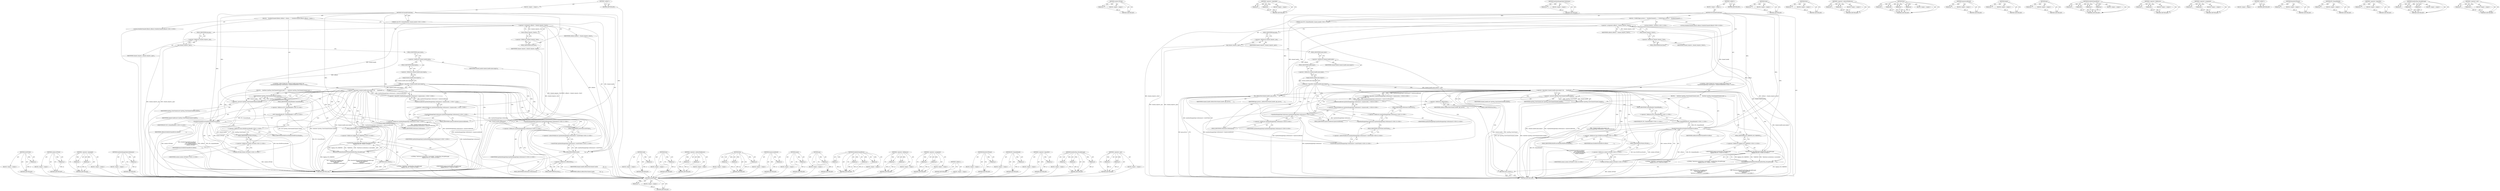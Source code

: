 digraph "&lt;operator&gt;.new" {
vulnerable_193 [label=<(METHOD,GetGPUInfo)>];
vulnerable_194 [label=<(PARAM,p1)>];
vulnerable_195 [label=<(BLOCK,&lt;empty&gt;,&lt;empty&gt;)>];
vulnerable_196 [label=<(METHOD_RETURN,ANY)>];
vulnerable_172 [label=<(METHOD,content.GPUInfo)>];
vulnerable_173 [label=<(PARAM,p1)>];
vulnerable_174 [label=<(BLOCK,&lt;empty&gt;,&lt;empty&gt;)>];
vulnerable_175 [label=<(METHOD_RETURN,ANY)>];
vulnerable_126 [label=<(METHOD,&lt;operator&gt;.logicalAnd)>];
vulnerable_127 [label=<(PARAM,p1)>];
vulnerable_128 [label=<(PARAM,p2)>];
vulnerable_129 [label=<(BLOCK,&lt;empty&gt;,&lt;empty&gt;)>];
vulnerable_130 [label=<(METHOD_RETURN,ANY)>];
vulnerable_148 [label=<(METHOD,GpuDataManagerImpl.GetInstance)>];
vulnerable_149 [label=<(PARAM,p1)>];
vulnerable_150 [label=<(BLOCK,&lt;empty&gt;,&lt;empty&gt;)>];
vulnerable_151 [label=<(METHOD_RETURN,ANY)>];
vulnerable_6 [label=<(METHOD,&lt;global&gt;)<SUB>1</SUB>>];
vulnerable_7 [label=<(BLOCK,&lt;empty&gt;,&lt;empty&gt;)<SUB>1</SUB>>];
vulnerable_8 [label=<(METHOD,OnChannelEstablished)<SUB>1</SUB>>];
vulnerable_9 [label="<(PARAM,const IPC::ChannelHandle&amp; channel_handle)<SUB>2</SUB>>"];
vulnerable_10 [label=<(BLOCK,{
  DCHECK(gpu_process_);
   EstablishChannelCa...,{
  DCHECK(gpu_process_);
   EstablishChannelCa...)<SUB>2</SUB>>];
vulnerable_11 [label="<(LOCAL,DCHECK : DCHECK)<SUB>3</SUB>>"];
vulnerable_12 [label="<(LOCAL,EstablishChannelCallback callback: EstablishChannelCallback)<SUB>4</SUB>>"];
vulnerable_13 [label=<(&lt;operator&gt;.assignment,callback = channel_requests_.front())<SUB>4</SUB>>];
vulnerable_14 [label=<(IDENTIFIER,callback,callback = channel_requests_.front())<SUB>4</SUB>>];
vulnerable_15 [label=<(front,channel_requests_.front())<SUB>4</SUB>>];
vulnerable_16 [label=<(&lt;operator&gt;.fieldAccess,channel_requests_.front)<SUB>4</SUB>>];
vulnerable_17 [label=<(IDENTIFIER,channel_requests_,channel_requests_.front())<SUB>4</SUB>>];
vulnerable_18 [label=<(FIELD_IDENTIFIER,front,front)<SUB>4</SUB>>];
vulnerable_19 [label=<(pop,channel_requests_.pop())<SUB>5</SUB>>];
vulnerable_20 [label=<(&lt;operator&gt;.fieldAccess,channel_requests_.pop)<SUB>5</SUB>>];
vulnerable_21 [label=<(IDENTIFIER,channel_requests_,channel_requests_.pop())<SUB>5</SUB>>];
vulnerable_22 [label=<(FIELD_IDENTIFIER,pop,pop)<SUB>5</SUB>>];
vulnerable_23 [label="<(CONTROL_STRUCTURE,IF,if (!channel_handle.name.empty() &amp;&amp;
      !GpuDataManagerImpl::GetInstance()-&gt;GpuAccessAllowed()))<SUB>7</SUB>>"];
vulnerable_24 [label=<(&lt;operator&gt;.logicalAnd,!channel_handle.name.empty() &amp;&amp;
      !GpuDataM...)<SUB>7</SUB>>];
vulnerable_25 [label=<(&lt;operator&gt;.logicalNot,!channel_handle.name.empty())<SUB>7</SUB>>];
vulnerable_26 [label=<(empty,channel_handle.name.empty())<SUB>7</SUB>>];
vulnerable_27 [label=<(&lt;operator&gt;.fieldAccess,channel_handle.name.empty)<SUB>7</SUB>>];
vulnerable_28 [label=<(&lt;operator&gt;.fieldAccess,channel_handle.name)<SUB>7</SUB>>];
vulnerable_29 [label=<(IDENTIFIER,channel_handle,channel_handle.name.empty())<SUB>7</SUB>>];
vulnerable_30 [label=<(FIELD_IDENTIFIER,name,name)<SUB>7</SUB>>];
vulnerable_31 [label=<(FIELD_IDENTIFIER,empty,empty)<SUB>7</SUB>>];
vulnerable_32 [label="<(&lt;operator&gt;.logicalNot,!GpuDataManagerImpl::GetInstance()-&gt;GpuAccessAl...)<SUB>8</SUB>>"];
vulnerable_33 [label="<(GpuAccessAllowed,GpuDataManagerImpl::GetInstance()-&gt;GpuAccessAll...)<SUB>8</SUB>>"];
vulnerable_34 [label="<(&lt;operator&gt;.indirectFieldAccess,GpuDataManagerImpl::GetInstance()-&gt;GpuAccessAll...)<SUB>8</SUB>>"];
vulnerable_35 [label="<(GpuDataManagerImpl.GetInstance,GpuDataManagerImpl::GetInstance())<SUB>8</SUB>>"];
vulnerable_36 [label="<(&lt;operator&gt;.fieldAccess,GpuDataManagerImpl::GetInstance)<SUB>8</SUB>>"];
vulnerable_37 [label="<(IDENTIFIER,GpuDataManagerImpl,GpuDataManagerImpl::GetInstance())<SUB>8</SUB>>"];
vulnerable_38 [label=<(FIELD_IDENTIFIER,GetInstance,GetInstance)<SUB>8</SUB>>];
vulnerable_39 [label=<(FIELD_IDENTIFIER,GpuAccessAllowed,GpuAccessAllowed)<SUB>8</SUB>>];
vulnerable_40 [label=<(BLOCK,{
    Send(new GpuMsg_CloseChannel(channel_hand...,{
    Send(new GpuMsg_CloseChannel(channel_hand...)<SUB>8</SUB>>];
vulnerable_41 [label=<(Send,Send(new GpuMsg_CloseChannel(channel_handle)))<SUB>9</SUB>>];
vulnerable_42 [label=<(&lt;operator&gt;.new,new GpuMsg_CloseChannel(channel_handle))<SUB>9</SUB>>];
vulnerable_43 [label=<(IDENTIFIER,GpuMsg_CloseChannel,new GpuMsg_CloseChannel(channel_handle))<SUB>9</SUB>>];
vulnerable_44 [label=<(IDENTIFIER,channel_handle,new GpuMsg_CloseChannel(channel_handle))<SUB>9</SUB>>];
vulnerable_45 [label=<(EstablishChannelError,EstablishChannelError(callback,
               ...)<SUB>10</SUB>>];
vulnerable_46 [label=<(IDENTIFIER,callback,EstablishChannelError(callback,
               ...)<SUB>10</SUB>>];
vulnerable_47 [label="<(IPC.ChannelHandle,IPC::ChannelHandle())<SUB>11</SUB>>"];
vulnerable_48 [label="<(&lt;operator&gt;.fieldAccess,IPC::ChannelHandle)<SUB>11</SUB>>"];
vulnerable_49 [label="<(IDENTIFIER,IPC,IPC::ChannelHandle())<SUB>11</SUB>>"];
vulnerable_50 [label=<(FIELD_IDENTIFIER,ChannelHandle,ChannelHandle)<SUB>11</SUB>>];
vulnerable_51 [label="<(&lt;operator&gt;.fieldAccess,base::kNullProcessHandle)<SUB>12</SUB>>"];
vulnerable_52 [label=<(IDENTIFIER,base,EstablishChannelError(callback,
               ...)<SUB>12</SUB>>];
vulnerable_53 [label=<(FIELD_IDENTIFIER,kNullProcessHandle,kNullProcessHandle)<SUB>12</SUB>>];
vulnerable_54 [label="<(content.GPUInfo,content::GPUInfo())<SUB>13</SUB>>"];
vulnerable_55 [label="<(&lt;operator&gt;.fieldAccess,content::GPUInfo)<SUB>13</SUB>>"];
vulnerable_56 [label="<(IDENTIFIER,content,content::GPUInfo())<SUB>13</SUB>>"];
vulnerable_57 [label=<(FIELD_IDENTIFIER,GPUInfo,GPUInfo)<SUB>13</SUB>>];
vulnerable_58 [label=<(RouteOnUIThread,RouteOnUIThread(GpuHostMsg_OnLogMessage(
      ...)<SUB>14</SUB>>];
vulnerable_59 [label="<(GpuHostMsg_OnLogMessage,GpuHostMsg_OnLogMessage(
        logging::LOG_W...)<SUB>14</SUB>>"];
vulnerable_60 [label="<(&lt;operator&gt;.fieldAccess,logging::LOG_WARNING)<SUB>15</SUB>>"];
vulnerable_61 [label="<(IDENTIFIER,logging,GpuHostMsg_OnLogMessage(
        logging::LOG_W...)<SUB>15</SUB>>"];
vulnerable_62 [label=<(FIELD_IDENTIFIER,LOG_WARNING,LOG_WARNING)<SUB>15</SUB>>];
vulnerable_63 [label="<(LITERAL,&quot;WARNING&quot;,GpuHostMsg_OnLogMessage(
        logging::LOG_W...)<SUB>16</SUB>>"];
vulnerable_64 [label="<(LITERAL,&quot;Hardware acceleration is unavailable.&quot;,GpuHostMsg_OnLogMessage(
        logging::LOG_W...)<SUB>17</SUB>>"];
vulnerable_65 [label=<(RETURN,return;,return;)<SUB>18</SUB>>];
vulnerable_66 [label=<(Run,callback.Run(channel_handle, gpu_process_,
    ...)<SUB>21</SUB>>];
vulnerable_67 [label=<(&lt;operator&gt;.fieldAccess,callback.Run)<SUB>21</SUB>>];
vulnerable_68 [label=<(IDENTIFIER,callback,callback.Run(channel_handle, gpu_process_,
    ...)<SUB>21</SUB>>];
vulnerable_69 [label=<(FIELD_IDENTIFIER,Run,Run)<SUB>21</SUB>>];
vulnerable_70 [label=<(IDENTIFIER,channel_handle,callback.Run(channel_handle, gpu_process_,
    ...)<SUB>21</SUB>>];
vulnerable_71 [label=<(IDENTIFIER,gpu_process_,callback.Run(channel_handle, gpu_process_,
    ...)<SUB>21</SUB>>];
vulnerable_72 [label="<(GetGPUInfo,GpuDataManagerImpl::GetInstance()-&gt;GetGPUInfo())<SUB>22</SUB>>"];
vulnerable_73 [label="<(&lt;operator&gt;.indirectFieldAccess,GpuDataManagerImpl::GetInstance()-&gt;GetGPUInfo)<SUB>22</SUB>>"];
vulnerable_74 [label="<(GpuDataManagerImpl.GetInstance,GpuDataManagerImpl::GetInstance())<SUB>22</SUB>>"];
vulnerable_75 [label="<(&lt;operator&gt;.fieldAccess,GpuDataManagerImpl::GetInstance)<SUB>22</SUB>>"];
vulnerable_76 [label="<(IDENTIFIER,GpuDataManagerImpl,GpuDataManagerImpl::GetInstance())<SUB>22</SUB>>"];
vulnerable_77 [label=<(FIELD_IDENTIFIER,GetInstance,GetInstance)<SUB>22</SUB>>];
vulnerable_78 [label=<(FIELD_IDENTIFIER,GetGPUInfo,GetGPUInfo)<SUB>22</SUB>>];
vulnerable_79 [label=<(METHOD_RETURN,void)<SUB>1</SUB>>];
vulnerable_81 [label=<(METHOD_RETURN,ANY)<SUB>1</SUB>>];
vulnerable_152 [label=<(METHOD,Send)>];
vulnerable_153 [label=<(PARAM,p1)>];
vulnerable_154 [label=<(BLOCK,&lt;empty&gt;,&lt;empty&gt;)>];
vulnerable_155 [label=<(METHOD_RETURN,ANY)>];
vulnerable_113 [label=<(METHOD,front)>];
vulnerable_114 [label=<(PARAM,p1)>];
vulnerable_115 [label=<(BLOCK,&lt;empty&gt;,&lt;empty&gt;)>];
vulnerable_116 [label=<(METHOD_RETURN,ANY)>];
vulnerable_143 [label=<(METHOD,&lt;operator&gt;.indirectFieldAccess)>];
vulnerable_144 [label=<(PARAM,p1)>];
vulnerable_145 [label=<(PARAM,p2)>];
vulnerable_146 [label=<(BLOCK,&lt;empty&gt;,&lt;empty&gt;)>];
vulnerable_147 [label=<(METHOD_RETURN,ANY)>];
vulnerable_186 [label=<(METHOD,Run)>];
vulnerable_187 [label=<(PARAM,p1)>];
vulnerable_188 [label=<(PARAM,p2)>];
vulnerable_189 [label=<(PARAM,p3)>];
vulnerable_190 [label=<(PARAM,p4)>];
vulnerable_191 [label=<(BLOCK,&lt;empty&gt;,&lt;empty&gt;)>];
vulnerable_192 [label=<(METHOD_RETURN,ANY)>];
vulnerable_139 [label=<(METHOD,GpuAccessAllowed)>];
vulnerable_140 [label=<(PARAM,p1)>];
vulnerable_141 [label=<(BLOCK,&lt;empty&gt;,&lt;empty&gt;)>];
vulnerable_142 [label=<(METHOD_RETURN,ANY)>];
vulnerable_135 [label=<(METHOD,empty)>];
vulnerable_136 [label=<(PARAM,p1)>];
vulnerable_137 [label=<(BLOCK,&lt;empty&gt;,&lt;empty&gt;)>];
vulnerable_138 [label=<(METHOD_RETURN,ANY)>];
vulnerable_122 [label=<(METHOD,pop)>];
vulnerable_123 [label=<(PARAM,p1)>];
vulnerable_124 [label=<(BLOCK,&lt;empty&gt;,&lt;empty&gt;)>];
vulnerable_125 [label=<(METHOD_RETURN,ANY)>];
vulnerable_161 [label=<(METHOD,EstablishChannelError)>];
vulnerable_162 [label=<(PARAM,p1)>];
vulnerable_163 [label=<(PARAM,p2)>];
vulnerable_164 [label=<(PARAM,p3)>];
vulnerable_165 [label=<(PARAM,p4)>];
vulnerable_166 [label=<(BLOCK,&lt;empty&gt;,&lt;empty&gt;)>];
vulnerable_167 [label=<(METHOD_RETURN,ANY)>];
vulnerable_117 [label=<(METHOD,&lt;operator&gt;.fieldAccess)>];
vulnerable_118 [label=<(PARAM,p1)>];
vulnerable_119 [label=<(PARAM,p2)>];
vulnerable_120 [label=<(BLOCK,&lt;empty&gt;,&lt;empty&gt;)>];
vulnerable_121 [label=<(METHOD_RETURN,ANY)>];
vulnerable_108 [label=<(METHOD,&lt;operator&gt;.assignment)>];
vulnerable_109 [label=<(PARAM,p1)>];
vulnerable_110 [label=<(PARAM,p2)>];
vulnerable_111 [label=<(BLOCK,&lt;empty&gt;,&lt;empty&gt;)>];
vulnerable_112 [label=<(METHOD_RETURN,ANY)>];
vulnerable_102 [label=<(METHOD,&lt;global&gt;)<SUB>1</SUB>>];
vulnerable_103 [label=<(BLOCK,&lt;empty&gt;,&lt;empty&gt;)>];
vulnerable_104 [label=<(METHOD_RETURN,ANY)>];
vulnerable_176 [label=<(METHOD,RouteOnUIThread)>];
vulnerable_177 [label=<(PARAM,p1)>];
vulnerable_178 [label=<(BLOCK,&lt;empty&gt;,&lt;empty&gt;)>];
vulnerable_179 [label=<(METHOD_RETURN,ANY)>];
vulnerable_168 [label=<(METHOD,IPC.ChannelHandle)>];
vulnerable_169 [label=<(PARAM,p1)>];
vulnerable_170 [label=<(BLOCK,&lt;empty&gt;,&lt;empty&gt;)>];
vulnerable_171 [label=<(METHOD_RETURN,ANY)>];
vulnerable_131 [label=<(METHOD,&lt;operator&gt;.logicalNot)>];
vulnerable_132 [label=<(PARAM,p1)>];
vulnerable_133 [label=<(BLOCK,&lt;empty&gt;,&lt;empty&gt;)>];
vulnerable_134 [label=<(METHOD_RETURN,ANY)>];
vulnerable_180 [label=<(METHOD,GpuHostMsg_OnLogMessage)>];
vulnerable_181 [label=<(PARAM,p1)>];
vulnerable_182 [label=<(PARAM,p2)>];
vulnerable_183 [label=<(PARAM,p3)>];
vulnerable_184 [label=<(BLOCK,&lt;empty&gt;,&lt;empty&gt;)>];
vulnerable_185 [label=<(METHOD_RETURN,ANY)>];
vulnerable_156 [label=<(METHOD,&lt;operator&gt;.new)>];
vulnerable_157 [label=<(PARAM,p1)>];
vulnerable_158 [label=<(PARAM,p2)>];
vulnerable_159 [label=<(BLOCK,&lt;empty&gt;,&lt;empty&gt;)>];
vulnerable_160 [label=<(METHOD_RETURN,ANY)>];
fixed_188 [label=<(METHOD,GetGPUInfo)>];
fixed_189 [label=<(PARAM,p1)>];
fixed_190 [label=<(BLOCK,&lt;empty&gt;,&lt;empty&gt;)>];
fixed_191 [label=<(METHOD_RETURN,ANY)>];
fixed_168 [label=<(METHOD,content.GPUInfo)>];
fixed_169 [label=<(PARAM,p1)>];
fixed_170 [label=<(BLOCK,&lt;empty&gt;,&lt;empty&gt;)>];
fixed_171 [label=<(METHOD_RETURN,ANY)>];
fixed_122 [label=<(METHOD,&lt;operator&gt;.logicalAnd)>];
fixed_123 [label=<(PARAM,p1)>];
fixed_124 [label=<(PARAM,p2)>];
fixed_125 [label=<(BLOCK,&lt;empty&gt;,&lt;empty&gt;)>];
fixed_126 [label=<(METHOD_RETURN,ANY)>];
fixed_144 [label=<(METHOD,GpuDataManagerImpl.GetInstance)>];
fixed_145 [label=<(PARAM,p1)>];
fixed_146 [label=<(BLOCK,&lt;empty&gt;,&lt;empty&gt;)>];
fixed_147 [label=<(METHOD_RETURN,ANY)>];
fixed_6 [label=<(METHOD,&lt;global&gt;)<SUB>1</SUB>>];
fixed_7 [label=<(BLOCK,&lt;empty&gt;,&lt;empty&gt;)<SUB>1</SUB>>];
fixed_8 [label=<(METHOD,OnChannelEstablished)<SUB>1</SUB>>];
fixed_9 [label="<(PARAM,const IPC::ChannelHandle&amp; channel_handle)<SUB>2</SUB>>"];
fixed_10 [label=<(BLOCK,{
   EstablishChannelCallback callback = channe...,{
   EstablishChannelCallback callback = channe...)<SUB>2</SUB>>];
fixed_11 [label="<(LOCAL,EstablishChannelCallback callback: EstablishChannelCallback)<SUB>3</SUB>>"];
fixed_12 [label=<(&lt;operator&gt;.assignment,callback = channel_requests_.front())<SUB>3</SUB>>];
fixed_13 [label=<(IDENTIFIER,callback,callback = channel_requests_.front())<SUB>3</SUB>>];
fixed_14 [label=<(front,channel_requests_.front())<SUB>3</SUB>>];
fixed_15 [label=<(&lt;operator&gt;.fieldAccess,channel_requests_.front)<SUB>3</SUB>>];
fixed_16 [label=<(IDENTIFIER,channel_requests_,channel_requests_.front())<SUB>3</SUB>>];
fixed_17 [label=<(FIELD_IDENTIFIER,front,front)<SUB>3</SUB>>];
fixed_18 [label=<(pop,channel_requests_.pop())<SUB>4</SUB>>];
fixed_19 [label=<(&lt;operator&gt;.fieldAccess,channel_requests_.pop)<SUB>4</SUB>>];
fixed_20 [label=<(IDENTIFIER,channel_requests_,channel_requests_.pop())<SUB>4</SUB>>];
fixed_21 [label=<(FIELD_IDENTIFIER,pop,pop)<SUB>4</SUB>>];
fixed_22 [label="<(CONTROL_STRUCTURE,IF,if (!channel_handle.name.empty() &amp;&amp;
      !GpuDataManagerImpl::GetInstance()-&gt;GpuAccessAllowed()))<SUB>6</SUB>>"];
fixed_23 [label=<(&lt;operator&gt;.logicalAnd,!channel_handle.name.empty() &amp;&amp;
      !GpuDataM...)<SUB>6</SUB>>];
fixed_24 [label=<(&lt;operator&gt;.logicalNot,!channel_handle.name.empty())<SUB>6</SUB>>];
fixed_25 [label=<(empty,channel_handle.name.empty())<SUB>6</SUB>>];
fixed_26 [label=<(&lt;operator&gt;.fieldAccess,channel_handle.name.empty)<SUB>6</SUB>>];
fixed_27 [label=<(&lt;operator&gt;.fieldAccess,channel_handle.name)<SUB>6</SUB>>];
fixed_28 [label=<(IDENTIFIER,channel_handle,channel_handle.name.empty())<SUB>6</SUB>>];
fixed_29 [label=<(FIELD_IDENTIFIER,name,name)<SUB>6</SUB>>];
fixed_30 [label=<(FIELD_IDENTIFIER,empty,empty)<SUB>6</SUB>>];
fixed_31 [label="<(&lt;operator&gt;.logicalNot,!GpuDataManagerImpl::GetInstance()-&gt;GpuAccessAl...)<SUB>7</SUB>>"];
fixed_32 [label="<(GpuAccessAllowed,GpuDataManagerImpl::GetInstance()-&gt;GpuAccessAll...)<SUB>7</SUB>>"];
fixed_33 [label="<(&lt;operator&gt;.indirectFieldAccess,GpuDataManagerImpl::GetInstance()-&gt;GpuAccessAll...)<SUB>7</SUB>>"];
fixed_34 [label="<(GpuDataManagerImpl.GetInstance,GpuDataManagerImpl::GetInstance())<SUB>7</SUB>>"];
fixed_35 [label="<(&lt;operator&gt;.fieldAccess,GpuDataManagerImpl::GetInstance)<SUB>7</SUB>>"];
fixed_36 [label="<(IDENTIFIER,GpuDataManagerImpl,GpuDataManagerImpl::GetInstance())<SUB>7</SUB>>"];
fixed_37 [label=<(FIELD_IDENTIFIER,GetInstance,GetInstance)<SUB>7</SUB>>];
fixed_38 [label=<(FIELD_IDENTIFIER,GpuAccessAllowed,GpuAccessAllowed)<SUB>7</SUB>>];
fixed_39 [label=<(BLOCK,{
    Send(new GpuMsg_CloseChannel(channel_hand...,{
    Send(new GpuMsg_CloseChannel(channel_hand...)<SUB>7</SUB>>];
fixed_40 [label=<(Send,Send(new GpuMsg_CloseChannel(channel_handle)))<SUB>8</SUB>>];
fixed_41 [label=<(&lt;operator&gt;.new,new GpuMsg_CloseChannel(channel_handle))<SUB>8</SUB>>];
fixed_42 [label=<(IDENTIFIER,GpuMsg_CloseChannel,new GpuMsg_CloseChannel(channel_handle))<SUB>8</SUB>>];
fixed_43 [label=<(IDENTIFIER,channel_handle,new GpuMsg_CloseChannel(channel_handle))<SUB>8</SUB>>];
fixed_44 [label=<(EstablishChannelError,EstablishChannelError(callback,
               ...)<SUB>9</SUB>>];
fixed_45 [label=<(IDENTIFIER,callback,EstablishChannelError(callback,
               ...)<SUB>9</SUB>>];
fixed_46 [label="<(IPC.ChannelHandle,IPC::ChannelHandle())<SUB>10</SUB>>"];
fixed_47 [label="<(&lt;operator&gt;.fieldAccess,IPC::ChannelHandle)<SUB>10</SUB>>"];
fixed_48 [label="<(IDENTIFIER,IPC,IPC::ChannelHandle())<SUB>10</SUB>>"];
fixed_49 [label=<(FIELD_IDENTIFIER,ChannelHandle,ChannelHandle)<SUB>10</SUB>>];
fixed_50 [label="<(&lt;operator&gt;.fieldAccess,base::kNullProcessHandle)<SUB>11</SUB>>"];
fixed_51 [label=<(IDENTIFIER,base,EstablishChannelError(callback,
               ...)<SUB>11</SUB>>];
fixed_52 [label=<(FIELD_IDENTIFIER,kNullProcessHandle,kNullProcessHandle)<SUB>11</SUB>>];
fixed_53 [label="<(content.GPUInfo,content::GPUInfo())<SUB>12</SUB>>"];
fixed_54 [label="<(&lt;operator&gt;.fieldAccess,content::GPUInfo)<SUB>12</SUB>>"];
fixed_55 [label="<(IDENTIFIER,content,content::GPUInfo())<SUB>12</SUB>>"];
fixed_56 [label=<(FIELD_IDENTIFIER,GPUInfo,GPUInfo)<SUB>12</SUB>>];
fixed_57 [label=<(RouteOnUIThread,RouteOnUIThread(GpuHostMsg_OnLogMessage(
      ...)<SUB>13</SUB>>];
fixed_58 [label="<(GpuHostMsg_OnLogMessage,GpuHostMsg_OnLogMessage(
        logging::LOG_W...)<SUB>13</SUB>>"];
fixed_59 [label="<(&lt;operator&gt;.fieldAccess,logging::LOG_WARNING)<SUB>14</SUB>>"];
fixed_60 [label="<(IDENTIFIER,logging,GpuHostMsg_OnLogMessage(
        logging::LOG_W...)<SUB>14</SUB>>"];
fixed_61 [label=<(FIELD_IDENTIFIER,LOG_WARNING,LOG_WARNING)<SUB>14</SUB>>];
fixed_62 [label="<(LITERAL,&quot;WARNING&quot;,GpuHostMsg_OnLogMessage(
        logging::LOG_W...)<SUB>15</SUB>>"];
fixed_63 [label="<(LITERAL,&quot;Hardware acceleration is unavailable.&quot;,GpuHostMsg_OnLogMessage(
        logging::LOG_W...)<SUB>16</SUB>>"];
fixed_64 [label=<(RETURN,return;,return;)<SUB>17</SUB>>];
fixed_65 [label=<(Run,callback.Run(channel_handle,
                Gp...)<SUB>20</SUB>>];
fixed_66 [label=<(&lt;operator&gt;.fieldAccess,callback.Run)<SUB>20</SUB>>];
fixed_67 [label=<(IDENTIFIER,callback,callback.Run(channel_handle,
                Gp...)<SUB>20</SUB>>];
fixed_68 [label=<(FIELD_IDENTIFIER,Run,Run)<SUB>20</SUB>>];
fixed_69 [label=<(IDENTIFIER,channel_handle,callback.Run(channel_handle,
                Gp...)<SUB>20</SUB>>];
fixed_70 [label="<(GetGPUInfo,GpuDataManagerImpl::GetInstance()-&gt;GetGPUInfo())<SUB>21</SUB>>"];
fixed_71 [label="<(&lt;operator&gt;.indirectFieldAccess,GpuDataManagerImpl::GetInstance()-&gt;GetGPUInfo)<SUB>21</SUB>>"];
fixed_72 [label="<(GpuDataManagerImpl.GetInstance,GpuDataManagerImpl::GetInstance())<SUB>21</SUB>>"];
fixed_73 [label="<(&lt;operator&gt;.fieldAccess,GpuDataManagerImpl::GetInstance)<SUB>21</SUB>>"];
fixed_74 [label="<(IDENTIFIER,GpuDataManagerImpl,GpuDataManagerImpl::GetInstance())<SUB>21</SUB>>"];
fixed_75 [label=<(FIELD_IDENTIFIER,GetInstance,GetInstance)<SUB>21</SUB>>];
fixed_76 [label=<(FIELD_IDENTIFIER,GetGPUInfo,GetGPUInfo)<SUB>21</SUB>>];
fixed_77 [label=<(METHOD_RETURN,void)<SUB>1</SUB>>];
fixed_79 [label=<(METHOD_RETURN,ANY)<SUB>1</SUB>>];
fixed_148 [label=<(METHOD,Send)>];
fixed_149 [label=<(PARAM,p1)>];
fixed_150 [label=<(BLOCK,&lt;empty&gt;,&lt;empty&gt;)>];
fixed_151 [label=<(METHOD_RETURN,ANY)>];
fixed_109 [label=<(METHOD,front)>];
fixed_110 [label=<(PARAM,p1)>];
fixed_111 [label=<(BLOCK,&lt;empty&gt;,&lt;empty&gt;)>];
fixed_112 [label=<(METHOD_RETURN,ANY)>];
fixed_139 [label=<(METHOD,&lt;operator&gt;.indirectFieldAccess)>];
fixed_140 [label=<(PARAM,p1)>];
fixed_141 [label=<(PARAM,p2)>];
fixed_142 [label=<(BLOCK,&lt;empty&gt;,&lt;empty&gt;)>];
fixed_143 [label=<(METHOD_RETURN,ANY)>];
fixed_182 [label=<(METHOD,Run)>];
fixed_183 [label=<(PARAM,p1)>];
fixed_184 [label=<(PARAM,p2)>];
fixed_185 [label=<(PARAM,p3)>];
fixed_186 [label=<(BLOCK,&lt;empty&gt;,&lt;empty&gt;)>];
fixed_187 [label=<(METHOD_RETURN,ANY)>];
fixed_135 [label=<(METHOD,GpuAccessAllowed)>];
fixed_136 [label=<(PARAM,p1)>];
fixed_137 [label=<(BLOCK,&lt;empty&gt;,&lt;empty&gt;)>];
fixed_138 [label=<(METHOD_RETURN,ANY)>];
fixed_131 [label=<(METHOD,empty)>];
fixed_132 [label=<(PARAM,p1)>];
fixed_133 [label=<(BLOCK,&lt;empty&gt;,&lt;empty&gt;)>];
fixed_134 [label=<(METHOD_RETURN,ANY)>];
fixed_118 [label=<(METHOD,pop)>];
fixed_119 [label=<(PARAM,p1)>];
fixed_120 [label=<(BLOCK,&lt;empty&gt;,&lt;empty&gt;)>];
fixed_121 [label=<(METHOD_RETURN,ANY)>];
fixed_157 [label=<(METHOD,EstablishChannelError)>];
fixed_158 [label=<(PARAM,p1)>];
fixed_159 [label=<(PARAM,p2)>];
fixed_160 [label=<(PARAM,p3)>];
fixed_161 [label=<(PARAM,p4)>];
fixed_162 [label=<(BLOCK,&lt;empty&gt;,&lt;empty&gt;)>];
fixed_163 [label=<(METHOD_RETURN,ANY)>];
fixed_113 [label=<(METHOD,&lt;operator&gt;.fieldAccess)>];
fixed_114 [label=<(PARAM,p1)>];
fixed_115 [label=<(PARAM,p2)>];
fixed_116 [label=<(BLOCK,&lt;empty&gt;,&lt;empty&gt;)>];
fixed_117 [label=<(METHOD_RETURN,ANY)>];
fixed_104 [label=<(METHOD,&lt;operator&gt;.assignment)>];
fixed_105 [label=<(PARAM,p1)>];
fixed_106 [label=<(PARAM,p2)>];
fixed_107 [label=<(BLOCK,&lt;empty&gt;,&lt;empty&gt;)>];
fixed_108 [label=<(METHOD_RETURN,ANY)>];
fixed_98 [label=<(METHOD,&lt;global&gt;)<SUB>1</SUB>>];
fixed_99 [label=<(BLOCK,&lt;empty&gt;,&lt;empty&gt;)>];
fixed_100 [label=<(METHOD_RETURN,ANY)>];
fixed_172 [label=<(METHOD,RouteOnUIThread)>];
fixed_173 [label=<(PARAM,p1)>];
fixed_174 [label=<(BLOCK,&lt;empty&gt;,&lt;empty&gt;)>];
fixed_175 [label=<(METHOD_RETURN,ANY)>];
fixed_164 [label=<(METHOD,IPC.ChannelHandle)>];
fixed_165 [label=<(PARAM,p1)>];
fixed_166 [label=<(BLOCK,&lt;empty&gt;,&lt;empty&gt;)>];
fixed_167 [label=<(METHOD_RETURN,ANY)>];
fixed_127 [label=<(METHOD,&lt;operator&gt;.logicalNot)>];
fixed_128 [label=<(PARAM,p1)>];
fixed_129 [label=<(BLOCK,&lt;empty&gt;,&lt;empty&gt;)>];
fixed_130 [label=<(METHOD_RETURN,ANY)>];
fixed_176 [label=<(METHOD,GpuHostMsg_OnLogMessage)>];
fixed_177 [label=<(PARAM,p1)>];
fixed_178 [label=<(PARAM,p2)>];
fixed_179 [label=<(PARAM,p3)>];
fixed_180 [label=<(BLOCK,&lt;empty&gt;,&lt;empty&gt;)>];
fixed_181 [label=<(METHOD_RETURN,ANY)>];
fixed_152 [label=<(METHOD,&lt;operator&gt;.new)>];
fixed_153 [label=<(PARAM,p1)>];
fixed_154 [label=<(PARAM,p2)>];
fixed_155 [label=<(BLOCK,&lt;empty&gt;,&lt;empty&gt;)>];
fixed_156 [label=<(METHOD_RETURN,ANY)>];
vulnerable_193 -> vulnerable_194  [key=0, label="AST: "];
vulnerable_193 -> vulnerable_194  [key=1, label="DDG: "];
vulnerable_193 -> vulnerable_195  [key=0, label="AST: "];
vulnerable_193 -> vulnerable_196  [key=0, label="AST: "];
vulnerable_193 -> vulnerable_196  [key=1, label="CFG: "];
vulnerable_194 -> vulnerable_196  [key=0, label="DDG: p1"];
vulnerable_172 -> vulnerable_173  [key=0, label="AST: "];
vulnerable_172 -> vulnerable_173  [key=1, label="DDG: "];
vulnerable_172 -> vulnerable_174  [key=0, label="AST: "];
vulnerable_172 -> vulnerable_175  [key=0, label="AST: "];
vulnerable_172 -> vulnerable_175  [key=1, label="CFG: "];
vulnerable_173 -> vulnerable_175  [key=0, label="DDG: p1"];
vulnerable_126 -> vulnerable_127  [key=0, label="AST: "];
vulnerable_126 -> vulnerable_127  [key=1, label="DDG: "];
vulnerable_126 -> vulnerable_129  [key=0, label="AST: "];
vulnerable_126 -> vulnerable_128  [key=0, label="AST: "];
vulnerable_126 -> vulnerable_128  [key=1, label="DDG: "];
vulnerable_126 -> vulnerable_130  [key=0, label="AST: "];
vulnerable_126 -> vulnerable_130  [key=1, label="CFG: "];
vulnerable_127 -> vulnerable_130  [key=0, label="DDG: p1"];
vulnerable_128 -> vulnerable_130  [key=0, label="DDG: p2"];
vulnerable_148 -> vulnerable_149  [key=0, label="AST: "];
vulnerable_148 -> vulnerable_149  [key=1, label="DDG: "];
vulnerable_148 -> vulnerable_150  [key=0, label="AST: "];
vulnerable_148 -> vulnerable_151  [key=0, label="AST: "];
vulnerable_148 -> vulnerable_151  [key=1, label="CFG: "];
vulnerable_149 -> vulnerable_151  [key=0, label="DDG: p1"];
vulnerable_6 -> vulnerable_7  [key=0, label="AST: "];
vulnerable_6 -> vulnerable_81  [key=0, label="AST: "];
vulnerable_6 -> vulnerable_81  [key=1, label="CFG: "];
vulnerable_7 -> vulnerable_8  [key=0, label="AST: "];
vulnerable_8 -> vulnerable_9  [key=0, label="AST: "];
vulnerable_8 -> vulnerable_9  [key=1, label="DDG: "];
vulnerable_8 -> vulnerable_10  [key=0, label="AST: "];
vulnerable_8 -> vulnerable_79  [key=0, label="AST: "];
vulnerable_8 -> vulnerable_18  [key=0, label="CFG: "];
vulnerable_8 -> vulnerable_66  [key=0, label="DDG: "];
vulnerable_8 -> vulnerable_65  [key=0, label="DDG: "];
vulnerable_8 -> vulnerable_45  [key=0, label="DDG: "];
vulnerable_8 -> vulnerable_42  [key=0, label="DDG: "];
vulnerable_8 -> vulnerable_59  [key=0, label="DDG: "];
vulnerable_9 -> vulnerable_66  [key=0, label="DDG: channel_handle"];
vulnerable_9 -> vulnerable_42  [key=0, label="DDG: channel_handle"];
vulnerable_10 -> vulnerable_11  [key=0, label="AST: "];
vulnerable_10 -> vulnerable_12  [key=0, label="AST: "];
vulnerable_10 -> vulnerable_13  [key=0, label="AST: "];
vulnerable_10 -> vulnerable_19  [key=0, label="AST: "];
vulnerable_10 -> vulnerable_23  [key=0, label="AST: "];
vulnerable_10 -> vulnerable_66  [key=0, label="AST: "];
vulnerable_13 -> vulnerable_14  [key=0, label="AST: "];
vulnerable_13 -> vulnerable_15  [key=0, label="AST: "];
vulnerable_13 -> vulnerable_22  [key=0, label="CFG: "];
vulnerable_13 -> vulnerable_79  [key=0, label="DDG: channel_requests_.front()"];
vulnerable_13 -> vulnerable_79  [key=1, label="DDG: callback = channel_requests_.front()"];
vulnerable_13 -> vulnerable_66  [key=0, label="DDG: callback"];
vulnerable_13 -> vulnerable_45  [key=0, label="DDG: callback"];
vulnerable_15 -> vulnerable_16  [key=0, label="AST: "];
vulnerable_15 -> vulnerable_13  [key=0, label="CFG: "];
vulnerable_15 -> vulnerable_13  [key=1, label="DDG: channel_requests_.front"];
vulnerable_15 -> vulnerable_79  [key=0, label="DDG: channel_requests_.front"];
vulnerable_16 -> vulnerable_17  [key=0, label="AST: "];
vulnerable_16 -> vulnerable_18  [key=0, label="AST: "];
vulnerable_16 -> vulnerable_15  [key=0, label="CFG: "];
vulnerable_18 -> vulnerable_16  [key=0, label="CFG: "];
vulnerable_19 -> vulnerable_20  [key=0, label="AST: "];
vulnerable_19 -> vulnerable_30  [key=0, label="CFG: "];
vulnerable_19 -> vulnerable_79  [key=0, label="DDG: channel_requests_.pop"];
vulnerable_19 -> vulnerable_79  [key=1, label="DDG: channel_requests_.pop()"];
vulnerable_20 -> vulnerable_21  [key=0, label="AST: "];
vulnerable_20 -> vulnerable_22  [key=0, label="AST: "];
vulnerable_20 -> vulnerable_19  [key=0, label="CFG: "];
vulnerable_22 -> vulnerable_20  [key=0, label="CFG: "];
vulnerable_23 -> vulnerable_24  [key=0, label="AST: "];
vulnerable_23 -> vulnerable_40  [key=0, label="AST: "];
vulnerable_24 -> vulnerable_25  [key=0, label="AST: "];
vulnerable_24 -> vulnerable_32  [key=0, label="AST: "];
vulnerable_24 -> vulnerable_42  [key=0, label="CFG: "];
vulnerable_24 -> vulnerable_42  [key=1, label="CDG: "];
vulnerable_24 -> vulnerable_69  [key=0, label="CFG: "];
vulnerable_24 -> vulnerable_69  [key=1, label="CDG: "];
vulnerable_24 -> vulnerable_79  [key=0, label="DDG: !channel_handle.name.empty()"];
vulnerable_24 -> vulnerable_79  [key=1, label="DDG: !GpuDataManagerImpl::GetInstance()-&gt;GpuAccessAllowed()"];
vulnerable_24 -> vulnerable_79  [key=2, label="DDG: !channel_handle.name.empty() &amp;&amp;
      !GpuDataManagerImpl::GetInstance()-&gt;GpuAccessAllowed()"];
vulnerable_24 -> vulnerable_47  [key=0, label="CDG: "];
vulnerable_24 -> vulnerable_48  [key=0, label="CDG: "];
vulnerable_24 -> vulnerable_58  [key=0, label="CDG: "];
vulnerable_24 -> vulnerable_60  [key=0, label="CDG: "];
vulnerable_24 -> vulnerable_73  [key=0, label="CDG: "];
vulnerable_24 -> vulnerable_77  [key=0, label="CDG: "];
vulnerable_24 -> vulnerable_51  [key=0, label="CDG: "];
vulnerable_24 -> vulnerable_57  [key=0, label="CDG: "];
vulnerable_24 -> vulnerable_66  [key=0, label="CDG: "];
vulnerable_24 -> vulnerable_75  [key=0, label="CDG: "];
vulnerable_24 -> vulnerable_53  [key=0, label="CDG: "];
vulnerable_24 -> vulnerable_72  [key=0, label="CDG: "];
vulnerable_24 -> vulnerable_67  [key=0, label="CDG: "];
vulnerable_24 -> vulnerable_41  [key=0, label="CDG: "];
vulnerable_24 -> vulnerable_74  [key=0, label="CDG: "];
vulnerable_24 -> vulnerable_45  [key=0, label="CDG: "];
vulnerable_24 -> vulnerable_65  [key=0, label="CDG: "];
vulnerable_24 -> vulnerable_50  [key=0, label="CDG: "];
vulnerable_24 -> vulnerable_59  [key=0, label="CDG: "];
vulnerable_24 -> vulnerable_55  [key=0, label="CDG: "];
vulnerable_24 -> vulnerable_78  [key=0, label="CDG: "];
vulnerable_24 -> vulnerable_54  [key=0, label="CDG: "];
vulnerable_24 -> vulnerable_62  [key=0, label="CDG: "];
vulnerable_25 -> vulnerable_26  [key=0, label="AST: "];
vulnerable_25 -> vulnerable_24  [key=0, label="CFG: "];
vulnerable_25 -> vulnerable_24  [key=1, label="DDG: channel_handle.name.empty()"];
vulnerable_25 -> vulnerable_38  [key=0, label="CFG: "];
vulnerable_25 -> vulnerable_38  [key=1, label="CDG: "];
vulnerable_25 -> vulnerable_79  [key=0, label="DDG: channel_handle.name.empty()"];
vulnerable_25 -> vulnerable_34  [key=0, label="CDG: "];
vulnerable_25 -> vulnerable_32  [key=0, label="CDG: "];
vulnerable_25 -> vulnerable_33  [key=0, label="CDG: "];
vulnerable_25 -> vulnerable_36  [key=0, label="CDG: "];
vulnerable_25 -> vulnerable_35  [key=0, label="CDG: "];
vulnerable_25 -> vulnerable_39  [key=0, label="CDG: "];
vulnerable_26 -> vulnerable_27  [key=0, label="AST: "];
vulnerable_26 -> vulnerable_25  [key=0, label="CFG: "];
vulnerable_26 -> vulnerable_25  [key=1, label="DDG: channel_handle.name.empty"];
vulnerable_27 -> vulnerable_28  [key=0, label="AST: "];
vulnerable_27 -> vulnerable_31  [key=0, label="AST: "];
vulnerable_27 -> vulnerable_26  [key=0, label="CFG: "];
vulnerable_28 -> vulnerable_29  [key=0, label="AST: "];
vulnerable_28 -> vulnerable_30  [key=0, label="AST: "];
vulnerable_28 -> vulnerable_31  [key=0, label="CFG: "];
vulnerable_30 -> vulnerable_28  [key=0, label="CFG: "];
vulnerable_31 -> vulnerable_27  [key=0, label="CFG: "];
vulnerable_32 -> vulnerable_33  [key=0, label="AST: "];
vulnerable_32 -> vulnerable_24  [key=0, label="CFG: "];
vulnerable_32 -> vulnerable_24  [key=1, label="DDG: GpuDataManagerImpl::GetInstance()-&gt;GpuAccessAllowed()"];
vulnerable_32 -> vulnerable_79  [key=0, label="DDG: GpuDataManagerImpl::GetInstance()-&gt;GpuAccessAllowed()"];
vulnerable_33 -> vulnerable_34  [key=0, label="AST: "];
vulnerable_33 -> vulnerable_32  [key=0, label="CFG: "];
vulnerable_33 -> vulnerable_32  [key=1, label="DDG: GpuDataManagerImpl::GetInstance()-&gt;GpuAccessAllowed"];
vulnerable_33 -> vulnerable_79  [key=0, label="DDG: GpuDataManagerImpl::GetInstance()-&gt;GpuAccessAllowed"];
vulnerable_34 -> vulnerable_35  [key=0, label="AST: "];
vulnerable_34 -> vulnerable_39  [key=0, label="AST: "];
vulnerable_34 -> vulnerable_33  [key=0, label="CFG: "];
vulnerable_35 -> vulnerable_36  [key=0, label="AST: "];
vulnerable_35 -> vulnerable_39  [key=0, label="CFG: "];
vulnerable_35 -> vulnerable_79  [key=0, label="DDG: GpuDataManagerImpl::GetInstance"];
vulnerable_35 -> vulnerable_74  [key=0, label="DDG: GpuDataManagerImpl::GetInstance"];
vulnerable_36 -> vulnerable_37  [key=0, label="AST: "];
vulnerable_36 -> vulnerable_38  [key=0, label="AST: "];
vulnerable_36 -> vulnerable_35  [key=0, label="CFG: "];
vulnerable_38 -> vulnerable_36  [key=0, label="CFG: "];
vulnerable_39 -> vulnerable_34  [key=0, label="CFG: "];
vulnerable_40 -> vulnerable_41  [key=0, label="AST: "];
vulnerable_40 -> vulnerable_45  [key=0, label="AST: "];
vulnerable_40 -> vulnerable_58  [key=0, label="AST: "];
vulnerable_40 -> vulnerable_65  [key=0, label="AST: "];
vulnerable_41 -> vulnerable_42  [key=0, label="AST: "];
vulnerable_41 -> vulnerable_50  [key=0, label="CFG: "];
vulnerable_41 -> vulnerable_79  [key=0, label="DDG: new GpuMsg_CloseChannel(channel_handle)"];
vulnerable_41 -> vulnerable_79  [key=1, label="DDG: Send(new GpuMsg_CloseChannel(channel_handle))"];
vulnerable_42 -> vulnerable_43  [key=0, label="AST: "];
vulnerable_42 -> vulnerable_44  [key=0, label="AST: "];
vulnerable_42 -> vulnerable_41  [key=0, label="CFG: "];
vulnerable_42 -> vulnerable_41  [key=1, label="DDG: GpuMsg_CloseChannel"];
vulnerable_42 -> vulnerable_41  [key=2, label="DDG: channel_handle"];
vulnerable_42 -> vulnerable_79  [key=0, label="DDG: channel_handle"];
vulnerable_42 -> vulnerable_79  [key=1, label="DDG: GpuMsg_CloseChannel"];
vulnerable_45 -> vulnerable_46  [key=0, label="AST: "];
vulnerable_45 -> vulnerable_47  [key=0, label="AST: "];
vulnerable_45 -> vulnerable_51  [key=0, label="AST: "];
vulnerable_45 -> vulnerable_54  [key=0, label="AST: "];
vulnerable_45 -> vulnerable_62  [key=0, label="CFG: "];
vulnerable_45 -> vulnerable_79  [key=0, label="DDG: callback"];
vulnerable_45 -> vulnerable_79  [key=1, label="DDG: IPC::ChannelHandle()"];
vulnerable_45 -> vulnerable_79  [key=2, label="DDG: base::kNullProcessHandle"];
vulnerable_45 -> vulnerable_79  [key=3, label="DDG: content::GPUInfo()"];
vulnerable_45 -> vulnerable_79  [key=4, label="DDG: EstablishChannelError(callback,
                          IPC::ChannelHandle(),
                          base::kNullProcessHandle,
                          content::GPUInfo())"];
vulnerable_47 -> vulnerable_48  [key=0, label="AST: "];
vulnerable_47 -> vulnerable_53  [key=0, label="CFG: "];
vulnerable_47 -> vulnerable_79  [key=0, label="DDG: IPC::ChannelHandle"];
vulnerable_47 -> vulnerable_45  [key=0, label="DDG: IPC::ChannelHandle"];
vulnerable_48 -> vulnerable_49  [key=0, label="AST: "];
vulnerable_48 -> vulnerable_50  [key=0, label="AST: "];
vulnerable_48 -> vulnerable_47  [key=0, label="CFG: "];
vulnerable_50 -> vulnerable_48  [key=0, label="CFG: "];
vulnerable_51 -> vulnerable_52  [key=0, label="AST: "];
vulnerable_51 -> vulnerable_53  [key=0, label="AST: "];
vulnerable_51 -> vulnerable_57  [key=0, label="CFG: "];
vulnerable_53 -> vulnerable_51  [key=0, label="CFG: "];
vulnerable_54 -> vulnerable_55  [key=0, label="AST: "];
vulnerable_54 -> vulnerable_45  [key=0, label="CFG: "];
vulnerable_54 -> vulnerable_45  [key=1, label="DDG: content::GPUInfo"];
vulnerable_54 -> vulnerable_79  [key=0, label="DDG: content::GPUInfo"];
vulnerable_55 -> vulnerable_56  [key=0, label="AST: "];
vulnerable_55 -> vulnerable_57  [key=0, label="AST: "];
vulnerable_55 -> vulnerable_54  [key=0, label="CFG: "];
vulnerable_57 -> vulnerable_55  [key=0, label="CFG: "];
vulnerable_58 -> vulnerable_59  [key=0, label="AST: "];
vulnerable_58 -> vulnerable_65  [key=0, label="CFG: "];
vulnerable_58 -> vulnerable_79  [key=0, label="DDG: GpuHostMsg_OnLogMessage(
        logging::LOG_WARNING,
        &quot;WARNING&quot;,
        &quot;Hardware acceleration is unavailable.&quot;)"];
vulnerable_58 -> vulnerable_79  [key=1, label="DDG: RouteOnUIThread(GpuHostMsg_OnLogMessage(
        logging::LOG_WARNING,
        &quot;WARNING&quot;,
        &quot;Hardware acceleration is unavailable.&quot;))"];
vulnerable_59 -> vulnerable_60  [key=0, label="AST: "];
vulnerable_59 -> vulnerable_63  [key=0, label="AST: "];
vulnerable_59 -> vulnerable_64  [key=0, label="AST: "];
vulnerable_59 -> vulnerable_58  [key=0, label="CFG: "];
vulnerable_59 -> vulnerable_58  [key=1, label="DDG: logging::LOG_WARNING"];
vulnerable_59 -> vulnerable_58  [key=2, label="DDG: &quot;WARNING&quot;"];
vulnerable_59 -> vulnerable_58  [key=3, label="DDG: &quot;Hardware acceleration is unavailable.&quot;"];
vulnerable_59 -> vulnerable_79  [key=0, label="DDG: logging::LOG_WARNING"];
vulnerable_60 -> vulnerable_61  [key=0, label="AST: "];
vulnerable_60 -> vulnerable_62  [key=0, label="AST: "];
vulnerable_60 -> vulnerable_59  [key=0, label="CFG: "];
vulnerable_62 -> vulnerable_60  [key=0, label="CFG: "];
vulnerable_65 -> vulnerable_79  [key=0, label="CFG: "];
vulnerable_65 -> vulnerable_79  [key=1, label="DDG: &lt;RET&gt;"];
vulnerable_66 -> vulnerable_67  [key=0, label="AST: "];
vulnerable_66 -> vulnerable_70  [key=0, label="AST: "];
vulnerable_66 -> vulnerable_71  [key=0, label="AST: "];
vulnerable_66 -> vulnerable_72  [key=0, label="AST: "];
vulnerable_66 -> vulnerable_79  [key=0, label="CFG: "];
vulnerable_66 -> vulnerable_79  [key=1, label="DDG: gpu_process_"];
vulnerable_67 -> vulnerable_68  [key=0, label="AST: "];
vulnerable_67 -> vulnerable_69  [key=0, label="AST: "];
vulnerable_67 -> vulnerable_77  [key=0, label="CFG: "];
vulnerable_69 -> vulnerable_67  [key=0, label="CFG: "];
vulnerable_72 -> vulnerable_73  [key=0, label="AST: "];
vulnerable_72 -> vulnerable_66  [key=0, label="CFG: "];
vulnerable_72 -> vulnerable_66  [key=1, label="DDG: GpuDataManagerImpl::GetInstance()-&gt;GetGPUInfo"];
vulnerable_73 -> vulnerable_74  [key=0, label="AST: "];
vulnerable_73 -> vulnerable_78  [key=0, label="AST: "];
vulnerable_73 -> vulnerable_72  [key=0, label="CFG: "];
vulnerable_74 -> vulnerable_75  [key=0, label="AST: "];
vulnerable_74 -> vulnerable_78  [key=0, label="CFG: "];
vulnerable_75 -> vulnerable_76  [key=0, label="AST: "];
vulnerable_75 -> vulnerable_77  [key=0, label="AST: "];
vulnerable_75 -> vulnerable_74  [key=0, label="CFG: "];
vulnerable_77 -> vulnerable_75  [key=0, label="CFG: "];
vulnerable_78 -> vulnerable_73  [key=0, label="CFG: "];
vulnerable_152 -> vulnerable_153  [key=0, label="AST: "];
vulnerable_152 -> vulnerable_153  [key=1, label="DDG: "];
vulnerable_152 -> vulnerable_154  [key=0, label="AST: "];
vulnerable_152 -> vulnerable_155  [key=0, label="AST: "];
vulnerable_152 -> vulnerable_155  [key=1, label="CFG: "];
vulnerable_153 -> vulnerable_155  [key=0, label="DDG: p1"];
vulnerable_113 -> vulnerable_114  [key=0, label="AST: "];
vulnerable_113 -> vulnerable_114  [key=1, label="DDG: "];
vulnerable_113 -> vulnerable_115  [key=0, label="AST: "];
vulnerable_113 -> vulnerable_116  [key=0, label="AST: "];
vulnerable_113 -> vulnerable_116  [key=1, label="CFG: "];
vulnerable_114 -> vulnerable_116  [key=0, label="DDG: p1"];
vulnerable_143 -> vulnerable_144  [key=0, label="AST: "];
vulnerable_143 -> vulnerable_144  [key=1, label="DDG: "];
vulnerable_143 -> vulnerable_146  [key=0, label="AST: "];
vulnerable_143 -> vulnerable_145  [key=0, label="AST: "];
vulnerable_143 -> vulnerable_145  [key=1, label="DDG: "];
vulnerable_143 -> vulnerable_147  [key=0, label="AST: "];
vulnerable_143 -> vulnerable_147  [key=1, label="CFG: "];
vulnerable_144 -> vulnerable_147  [key=0, label="DDG: p1"];
vulnerable_145 -> vulnerable_147  [key=0, label="DDG: p2"];
vulnerable_186 -> vulnerable_187  [key=0, label="AST: "];
vulnerable_186 -> vulnerable_187  [key=1, label="DDG: "];
vulnerable_186 -> vulnerable_191  [key=0, label="AST: "];
vulnerable_186 -> vulnerable_188  [key=0, label="AST: "];
vulnerable_186 -> vulnerable_188  [key=1, label="DDG: "];
vulnerable_186 -> vulnerable_192  [key=0, label="AST: "];
vulnerable_186 -> vulnerable_192  [key=1, label="CFG: "];
vulnerable_186 -> vulnerable_189  [key=0, label="AST: "];
vulnerable_186 -> vulnerable_189  [key=1, label="DDG: "];
vulnerable_186 -> vulnerable_190  [key=0, label="AST: "];
vulnerable_186 -> vulnerable_190  [key=1, label="DDG: "];
vulnerable_187 -> vulnerable_192  [key=0, label="DDG: p1"];
vulnerable_188 -> vulnerable_192  [key=0, label="DDG: p2"];
vulnerable_189 -> vulnerable_192  [key=0, label="DDG: p3"];
vulnerable_190 -> vulnerable_192  [key=0, label="DDG: p4"];
vulnerable_139 -> vulnerable_140  [key=0, label="AST: "];
vulnerable_139 -> vulnerable_140  [key=1, label="DDG: "];
vulnerable_139 -> vulnerable_141  [key=0, label="AST: "];
vulnerable_139 -> vulnerable_142  [key=0, label="AST: "];
vulnerable_139 -> vulnerable_142  [key=1, label="CFG: "];
vulnerable_140 -> vulnerable_142  [key=0, label="DDG: p1"];
vulnerable_135 -> vulnerable_136  [key=0, label="AST: "];
vulnerable_135 -> vulnerable_136  [key=1, label="DDG: "];
vulnerable_135 -> vulnerable_137  [key=0, label="AST: "];
vulnerable_135 -> vulnerable_138  [key=0, label="AST: "];
vulnerable_135 -> vulnerable_138  [key=1, label="CFG: "];
vulnerable_136 -> vulnerable_138  [key=0, label="DDG: p1"];
vulnerable_122 -> vulnerable_123  [key=0, label="AST: "];
vulnerable_122 -> vulnerable_123  [key=1, label="DDG: "];
vulnerable_122 -> vulnerable_124  [key=0, label="AST: "];
vulnerable_122 -> vulnerable_125  [key=0, label="AST: "];
vulnerable_122 -> vulnerable_125  [key=1, label="CFG: "];
vulnerable_123 -> vulnerable_125  [key=0, label="DDG: p1"];
vulnerable_161 -> vulnerable_162  [key=0, label="AST: "];
vulnerable_161 -> vulnerable_162  [key=1, label="DDG: "];
vulnerable_161 -> vulnerable_166  [key=0, label="AST: "];
vulnerable_161 -> vulnerable_163  [key=0, label="AST: "];
vulnerable_161 -> vulnerable_163  [key=1, label="DDG: "];
vulnerable_161 -> vulnerable_167  [key=0, label="AST: "];
vulnerable_161 -> vulnerable_167  [key=1, label="CFG: "];
vulnerable_161 -> vulnerable_164  [key=0, label="AST: "];
vulnerable_161 -> vulnerable_164  [key=1, label="DDG: "];
vulnerable_161 -> vulnerable_165  [key=0, label="AST: "];
vulnerable_161 -> vulnerable_165  [key=1, label="DDG: "];
vulnerable_162 -> vulnerable_167  [key=0, label="DDG: p1"];
vulnerable_163 -> vulnerable_167  [key=0, label="DDG: p2"];
vulnerable_164 -> vulnerable_167  [key=0, label="DDG: p3"];
vulnerable_165 -> vulnerable_167  [key=0, label="DDG: p4"];
vulnerable_117 -> vulnerable_118  [key=0, label="AST: "];
vulnerable_117 -> vulnerable_118  [key=1, label="DDG: "];
vulnerable_117 -> vulnerable_120  [key=0, label="AST: "];
vulnerable_117 -> vulnerable_119  [key=0, label="AST: "];
vulnerable_117 -> vulnerable_119  [key=1, label="DDG: "];
vulnerable_117 -> vulnerable_121  [key=0, label="AST: "];
vulnerable_117 -> vulnerable_121  [key=1, label="CFG: "];
vulnerable_118 -> vulnerable_121  [key=0, label="DDG: p1"];
vulnerable_119 -> vulnerable_121  [key=0, label="DDG: p2"];
vulnerable_108 -> vulnerable_109  [key=0, label="AST: "];
vulnerable_108 -> vulnerable_109  [key=1, label="DDG: "];
vulnerable_108 -> vulnerable_111  [key=0, label="AST: "];
vulnerable_108 -> vulnerable_110  [key=0, label="AST: "];
vulnerable_108 -> vulnerable_110  [key=1, label="DDG: "];
vulnerable_108 -> vulnerable_112  [key=0, label="AST: "];
vulnerable_108 -> vulnerable_112  [key=1, label="CFG: "];
vulnerable_109 -> vulnerable_112  [key=0, label="DDG: p1"];
vulnerable_110 -> vulnerable_112  [key=0, label="DDG: p2"];
vulnerable_102 -> vulnerable_103  [key=0, label="AST: "];
vulnerable_102 -> vulnerable_104  [key=0, label="AST: "];
vulnerable_102 -> vulnerable_104  [key=1, label="CFG: "];
vulnerable_176 -> vulnerable_177  [key=0, label="AST: "];
vulnerable_176 -> vulnerable_177  [key=1, label="DDG: "];
vulnerable_176 -> vulnerable_178  [key=0, label="AST: "];
vulnerable_176 -> vulnerable_179  [key=0, label="AST: "];
vulnerable_176 -> vulnerable_179  [key=1, label="CFG: "];
vulnerable_177 -> vulnerable_179  [key=0, label="DDG: p1"];
vulnerable_168 -> vulnerable_169  [key=0, label="AST: "];
vulnerable_168 -> vulnerable_169  [key=1, label="DDG: "];
vulnerable_168 -> vulnerable_170  [key=0, label="AST: "];
vulnerable_168 -> vulnerable_171  [key=0, label="AST: "];
vulnerable_168 -> vulnerable_171  [key=1, label="CFG: "];
vulnerable_169 -> vulnerable_171  [key=0, label="DDG: p1"];
vulnerable_131 -> vulnerable_132  [key=0, label="AST: "];
vulnerable_131 -> vulnerable_132  [key=1, label="DDG: "];
vulnerable_131 -> vulnerable_133  [key=0, label="AST: "];
vulnerable_131 -> vulnerable_134  [key=0, label="AST: "];
vulnerable_131 -> vulnerable_134  [key=1, label="CFG: "];
vulnerable_132 -> vulnerable_134  [key=0, label="DDG: p1"];
vulnerable_180 -> vulnerable_181  [key=0, label="AST: "];
vulnerable_180 -> vulnerable_181  [key=1, label="DDG: "];
vulnerable_180 -> vulnerable_184  [key=0, label="AST: "];
vulnerable_180 -> vulnerable_182  [key=0, label="AST: "];
vulnerable_180 -> vulnerable_182  [key=1, label="DDG: "];
vulnerable_180 -> vulnerable_185  [key=0, label="AST: "];
vulnerable_180 -> vulnerable_185  [key=1, label="CFG: "];
vulnerable_180 -> vulnerable_183  [key=0, label="AST: "];
vulnerable_180 -> vulnerable_183  [key=1, label="DDG: "];
vulnerable_181 -> vulnerable_185  [key=0, label="DDG: p1"];
vulnerable_182 -> vulnerable_185  [key=0, label="DDG: p2"];
vulnerable_183 -> vulnerable_185  [key=0, label="DDG: p3"];
vulnerable_156 -> vulnerable_157  [key=0, label="AST: "];
vulnerable_156 -> vulnerable_157  [key=1, label="DDG: "];
vulnerable_156 -> vulnerable_159  [key=0, label="AST: "];
vulnerable_156 -> vulnerable_158  [key=0, label="AST: "];
vulnerable_156 -> vulnerable_158  [key=1, label="DDG: "];
vulnerable_156 -> vulnerable_160  [key=0, label="AST: "];
vulnerable_156 -> vulnerable_160  [key=1, label="CFG: "];
vulnerable_157 -> vulnerable_160  [key=0, label="DDG: p1"];
vulnerable_158 -> vulnerable_160  [key=0, label="DDG: p2"];
fixed_188 -> fixed_189  [key=0, label="AST: "];
fixed_188 -> fixed_189  [key=1, label="DDG: "];
fixed_188 -> fixed_190  [key=0, label="AST: "];
fixed_188 -> fixed_191  [key=0, label="AST: "];
fixed_188 -> fixed_191  [key=1, label="CFG: "];
fixed_189 -> fixed_191  [key=0, label="DDG: p1"];
fixed_190 -> vulnerable_193  [key=0];
fixed_191 -> vulnerable_193  [key=0];
fixed_168 -> fixed_169  [key=0, label="AST: "];
fixed_168 -> fixed_169  [key=1, label="DDG: "];
fixed_168 -> fixed_170  [key=0, label="AST: "];
fixed_168 -> fixed_171  [key=0, label="AST: "];
fixed_168 -> fixed_171  [key=1, label="CFG: "];
fixed_169 -> fixed_171  [key=0, label="DDG: p1"];
fixed_170 -> vulnerable_193  [key=0];
fixed_171 -> vulnerable_193  [key=0];
fixed_122 -> fixed_123  [key=0, label="AST: "];
fixed_122 -> fixed_123  [key=1, label="DDG: "];
fixed_122 -> fixed_125  [key=0, label="AST: "];
fixed_122 -> fixed_124  [key=0, label="AST: "];
fixed_122 -> fixed_124  [key=1, label="DDG: "];
fixed_122 -> fixed_126  [key=0, label="AST: "];
fixed_122 -> fixed_126  [key=1, label="CFG: "];
fixed_123 -> fixed_126  [key=0, label="DDG: p1"];
fixed_124 -> fixed_126  [key=0, label="DDG: p2"];
fixed_125 -> vulnerable_193  [key=0];
fixed_126 -> vulnerable_193  [key=0];
fixed_144 -> fixed_145  [key=0, label="AST: "];
fixed_144 -> fixed_145  [key=1, label="DDG: "];
fixed_144 -> fixed_146  [key=0, label="AST: "];
fixed_144 -> fixed_147  [key=0, label="AST: "];
fixed_144 -> fixed_147  [key=1, label="CFG: "];
fixed_145 -> fixed_147  [key=0, label="DDG: p1"];
fixed_146 -> vulnerable_193  [key=0];
fixed_147 -> vulnerable_193  [key=0];
fixed_6 -> fixed_7  [key=0, label="AST: "];
fixed_6 -> fixed_79  [key=0, label="AST: "];
fixed_6 -> fixed_79  [key=1, label="CFG: "];
fixed_7 -> fixed_8  [key=0, label="AST: "];
fixed_8 -> fixed_9  [key=0, label="AST: "];
fixed_8 -> fixed_9  [key=1, label="DDG: "];
fixed_8 -> fixed_10  [key=0, label="AST: "];
fixed_8 -> fixed_77  [key=0, label="AST: "];
fixed_8 -> fixed_17  [key=0, label="CFG: "];
fixed_8 -> fixed_65  [key=0, label="DDG: "];
fixed_8 -> fixed_64  [key=0, label="DDG: "];
fixed_8 -> fixed_44  [key=0, label="DDG: "];
fixed_8 -> fixed_41  [key=0, label="DDG: "];
fixed_8 -> fixed_58  [key=0, label="DDG: "];
fixed_9 -> fixed_65  [key=0, label="DDG: channel_handle"];
fixed_9 -> fixed_41  [key=0, label="DDG: channel_handle"];
fixed_10 -> fixed_11  [key=0, label="AST: "];
fixed_10 -> fixed_12  [key=0, label="AST: "];
fixed_10 -> fixed_18  [key=0, label="AST: "];
fixed_10 -> fixed_22  [key=0, label="AST: "];
fixed_10 -> fixed_65  [key=0, label="AST: "];
fixed_11 -> vulnerable_193  [key=0];
fixed_12 -> fixed_13  [key=0, label="AST: "];
fixed_12 -> fixed_14  [key=0, label="AST: "];
fixed_12 -> fixed_21  [key=0, label="CFG: "];
fixed_12 -> fixed_77  [key=0, label="DDG: channel_requests_.front()"];
fixed_12 -> fixed_77  [key=1, label="DDG: callback = channel_requests_.front()"];
fixed_12 -> fixed_65  [key=0, label="DDG: callback"];
fixed_12 -> fixed_44  [key=0, label="DDG: callback"];
fixed_13 -> vulnerable_193  [key=0];
fixed_14 -> fixed_15  [key=0, label="AST: "];
fixed_14 -> fixed_12  [key=0, label="CFG: "];
fixed_14 -> fixed_12  [key=1, label="DDG: channel_requests_.front"];
fixed_14 -> fixed_77  [key=0, label="DDG: channel_requests_.front"];
fixed_15 -> fixed_16  [key=0, label="AST: "];
fixed_15 -> fixed_17  [key=0, label="AST: "];
fixed_15 -> fixed_14  [key=0, label="CFG: "];
fixed_16 -> vulnerable_193  [key=0];
fixed_17 -> fixed_15  [key=0, label="CFG: "];
fixed_18 -> fixed_19  [key=0, label="AST: "];
fixed_18 -> fixed_29  [key=0, label="CFG: "];
fixed_18 -> fixed_77  [key=0, label="DDG: channel_requests_.pop"];
fixed_18 -> fixed_77  [key=1, label="DDG: channel_requests_.pop()"];
fixed_19 -> fixed_20  [key=0, label="AST: "];
fixed_19 -> fixed_21  [key=0, label="AST: "];
fixed_19 -> fixed_18  [key=0, label="CFG: "];
fixed_20 -> vulnerable_193  [key=0];
fixed_21 -> fixed_19  [key=0, label="CFG: "];
fixed_22 -> fixed_23  [key=0, label="AST: "];
fixed_22 -> fixed_39  [key=0, label="AST: "];
fixed_23 -> fixed_24  [key=0, label="AST: "];
fixed_23 -> fixed_31  [key=0, label="AST: "];
fixed_23 -> fixed_41  [key=0, label="CFG: "];
fixed_23 -> fixed_41  [key=1, label="CDG: "];
fixed_23 -> fixed_68  [key=0, label="CFG: "];
fixed_23 -> fixed_68  [key=1, label="CDG: "];
fixed_23 -> fixed_77  [key=0, label="DDG: !channel_handle.name.empty()"];
fixed_23 -> fixed_77  [key=1, label="DDG: !GpuDataManagerImpl::GetInstance()-&gt;GpuAccessAllowed()"];
fixed_23 -> fixed_77  [key=2, label="DDG: !channel_handle.name.empty() &amp;&amp;
      !GpuDataManagerImpl::GetInstance()-&gt;GpuAccessAllowed()"];
fixed_23 -> fixed_47  [key=0, label="CDG: "];
fixed_23 -> fixed_58  [key=0, label="CDG: "];
fixed_23 -> fixed_49  [key=0, label="CDG: "];
fixed_23 -> fixed_73  [key=0, label="CDG: "];
fixed_23 -> fixed_61  [key=0, label="CDG: "];
fixed_23 -> fixed_64  [key=0, label="CDG: "];
fixed_23 -> fixed_57  [key=0, label="CDG: "];
fixed_23 -> fixed_66  [key=0, label="CDG: "];
fixed_23 -> fixed_71  [key=0, label="CDG: "];
fixed_23 -> fixed_75  [key=0, label="CDG: "];
fixed_23 -> fixed_52  [key=0, label="CDG: "];
fixed_23 -> fixed_46  [key=0, label="CDG: "];
fixed_23 -> fixed_53  [key=0, label="CDG: "];
fixed_23 -> fixed_72  [key=0, label="CDG: "];
fixed_23 -> fixed_56  [key=0, label="CDG: "];
fixed_23 -> fixed_70  [key=0, label="CDG: "];
fixed_23 -> fixed_40  [key=0, label="CDG: "];
fixed_23 -> fixed_76  [key=0, label="CDG: "];
fixed_23 -> fixed_65  [key=0, label="CDG: "];
fixed_23 -> fixed_50  [key=0, label="CDG: "];
fixed_23 -> fixed_59  [key=0, label="CDG: "];
fixed_23 -> fixed_44  [key=0, label="CDG: "];
fixed_23 -> fixed_54  [key=0, label="CDG: "];
fixed_24 -> fixed_25  [key=0, label="AST: "];
fixed_24 -> fixed_23  [key=0, label="CFG: "];
fixed_24 -> fixed_23  [key=1, label="DDG: channel_handle.name.empty()"];
fixed_24 -> fixed_37  [key=0, label="CFG: "];
fixed_24 -> fixed_37  [key=1, label="CDG: "];
fixed_24 -> fixed_77  [key=0, label="DDG: channel_handle.name.empty()"];
fixed_24 -> fixed_34  [key=0, label="CDG: "];
fixed_24 -> fixed_32  [key=0, label="CDG: "];
fixed_24 -> fixed_33  [key=0, label="CDG: "];
fixed_24 -> fixed_38  [key=0, label="CDG: "];
fixed_24 -> fixed_35  [key=0, label="CDG: "];
fixed_24 -> fixed_31  [key=0, label="CDG: "];
fixed_25 -> fixed_26  [key=0, label="AST: "];
fixed_25 -> fixed_24  [key=0, label="CFG: "];
fixed_25 -> fixed_24  [key=1, label="DDG: channel_handle.name.empty"];
fixed_26 -> fixed_27  [key=0, label="AST: "];
fixed_26 -> fixed_30  [key=0, label="AST: "];
fixed_26 -> fixed_25  [key=0, label="CFG: "];
fixed_27 -> fixed_28  [key=0, label="AST: "];
fixed_27 -> fixed_29  [key=0, label="AST: "];
fixed_27 -> fixed_30  [key=0, label="CFG: "];
fixed_28 -> vulnerable_193  [key=0];
fixed_29 -> fixed_27  [key=0, label="CFG: "];
fixed_30 -> fixed_26  [key=0, label="CFG: "];
fixed_31 -> fixed_32  [key=0, label="AST: "];
fixed_31 -> fixed_23  [key=0, label="CFG: "];
fixed_31 -> fixed_23  [key=1, label="DDG: GpuDataManagerImpl::GetInstance()-&gt;GpuAccessAllowed()"];
fixed_31 -> fixed_77  [key=0, label="DDG: GpuDataManagerImpl::GetInstance()-&gt;GpuAccessAllowed()"];
fixed_32 -> fixed_33  [key=0, label="AST: "];
fixed_32 -> fixed_31  [key=0, label="CFG: "];
fixed_32 -> fixed_31  [key=1, label="DDG: GpuDataManagerImpl::GetInstance()-&gt;GpuAccessAllowed"];
fixed_32 -> fixed_77  [key=0, label="DDG: GpuDataManagerImpl::GetInstance()-&gt;GpuAccessAllowed"];
fixed_33 -> fixed_34  [key=0, label="AST: "];
fixed_33 -> fixed_38  [key=0, label="AST: "];
fixed_33 -> fixed_32  [key=0, label="CFG: "];
fixed_34 -> fixed_35  [key=0, label="AST: "];
fixed_34 -> fixed_38  [key=0, label="CFG: "];
fixed_34 -> fixed_77  [key=0, label="DDG: GpuDataManagerImpl::GetInstance"];
fixed_34 -> fixed_72  [key=0, label="DDG: GpuDataManagerImpl::GetInstance"];
fixed_35 -> fixed_36  [key=0, label="AST: "];
fixed_35 -> fixed_37  [key=0, label="AST: "];
fixed_35 -> fixed_34  [key=0, label="CFG: "];
fixed_36 -> vulnerable_193  [key=0];
fixed_37 -> fixed_35  [key=0, label="CFG: "];
fixed_38 -> fixed_33  [key=0, label="CFG: "];
fixed_39 -> fixed_40  [key=0, label="AST: "];
fixed_39 -> fixed_44  [key=0, label="AST: "];
fixed_39 -> fixed_57  [key=0, label="AST: "];
fixed_39 -> fixed_64  [key=0, label="AST: "];
fixed_40 -> fixed_41  [key=0, label="AST: "];
fixed_40 -> fixed_49  [key=0, label="CFG: "];
fixed_40 -> fixed_77  [key=0, label="DDG: new GpuMsg_CloseChannel(channel_handle)"];
fixed_40 -> fixed_77  [key=1, label="DDG: Send(new GpuMsg_CloseChannel(channel_handle))"];
fixed_41 -> fixed_42  [key=0, label="AST: "];
fixed_41 -> fixed_43  [key=0, label="AST: "];
fixed_41 -> fixed_40  [key=0, label="CFG: "];
fixed_41 -> fixed_40  [key=1, label="DDG: GpuMsg_CloseChannel"];
fixed_41 -> fixed_40  [key=2, label="DDG: channel_handle"];
fixed_41 -> fixed_77  [key=0, label="DDG: channel_handle"];
fixed_41 -> fixed_77  [key=1, label="DDG: GpuMsg_CloseChannel"];
fixed_42 -> vulnerable_193  [key=0];
fixed_43 -> vulnerable_193  [key=0];
fixed_44 -> fixed_45  [key=0, label="AST: "];
fixed_44 -> fixed_46  [key=0, label="AST: "];
fixed_44 -> fixed_50  [key=0, label="AST: "];
fixed_44 -> fixed_53  [key=0, label="AST: "];
fixed_44 -> fixed_61  [key=0, label="CFG: "];
fixed_44 -> fixed_77  [key=0, label="DDG: callback"];
fixed_44 -> fixed_77  [key=1, label="DDG: IPC::ChannelHandle()"];
fixed_44 -> fixed_77  [key=2, label="DDG: base::kNullProcessHandle"];
fixed_44 -> fixed_77  [key=3, label="DDG: content::GPUInfo()"];
fixed_44 -> fixed_77  [key=4, label="DDG: EstablishChannelError(callback,
                          IPC::ChannelHandle(),
                          base::kNullProcessHandle,
                          content::GPUInfo())"];
fixed_45 -> vulnerable_193  [key=0];
fixed_46 -> fixed_47  [key=0, label="AST: "];
fixed_46 -> fixed_52  [key=0, label="CFG: "];
fixed_46 -> fixed_77  [key=0, label="DDG: IPC::ChannelHandle"];
fixed_46 -> fixed_44  [key=0, label="DDG: IPC::ChannelHandle"];
fixed_47 -> fixed_48  [key=0, label="AST: "];
fixed_47 -> fixed_49  [key=0, label="AST: "];
fixed_47 -> fixed_46  [key=0, label="CFG: "];
fixed_48 -> vulnerable_193  [key=0];
fixed_49 -> fixed_47  [key=0, label="CFG: "];
fixed_50 -> fixed_51  [key=0, label="AST: "];
fixed_50 -> fixed_52  [key=0, label="AST: "];
fixed_50 -> fixed_56  [key=0, label="CFG: "];
fixed_51 -> vulnerable_193  [key=0];
fixed_52 -> fixed_50  [key=0, label="CFG: "];
fixed_53 -> fixed_54  [key=0, label="AST: "];
fixed_53 -> fixed_44  [key=0, label="CFG: "];
fixed_53 -> fixed_44  [key=1, label="DDG: content::GPUInfo"];
fixed_53 -> fixed_77  [key=0, label="DDG: content::GPUInfo"];
fixed_54 -> fixed_55  [key=0, label="AST: "];
fixed_54 -> fixed_56  [key=0, label="AST: "];
fixed_54 -> fixed_53  [key=0, label="CFG: "];
fixed_55 -> vulnerable_193  [key=0];
fixed_56 -> fixed_54  [key=0, label="CFG: "];
fixed_57 -> fixed_58  [key=0, label="AST: "];
fixed_57 -> fixed_64  [key=0, label="CFG: "];
fixed_57 -> fixed_77  [key=0, label="DDG: GpuHostMsg_OnLogMessage(
        logging::LOG_WARNING,
        &quot;WARNING&quot;,
        &quot;Hardware acceleration is unavailable.&quot;)"];
fixed_57 -> fixed_77  [key=1, label="DDG: RouteOnUIThread(GpuHostMsg_OnLogMessage(
        logging::LOG_WARNING,
        &quot;WARNING&quot;,
        &quot;Hardware acceleration is unavailable.&quot;))"];
fixed_58 -> fixed_59  [key=0, label="AST: "];
fixed_58 -> fixed_62  [key=0, label="AST: "];
fixed_58 -> fixed_63  [key=0, label="AST: "];
fixed_58 -> fixed_57  [key=0, label="CFG: "];
fixed_58 -> fixed_57  [key=1, label="DDG: logging::LOG_WARNING"];
fixed_58 -> fixed_57  [key=2, label="DDG: &quot;WARNING&quot;"];
fixed_58 -> fixed_57  [key=3, label="DDG: &quot;Hardware acceleration is unavailable.&quot;"];
fixed_58 -> fixed_77  [key=0, label="DDG: logging::LOG_WARNING"];
fixed_59 -> fixed_60  [key=0, label="AST: "];
fixed_59 -> fixed_61  [key=0, label="AST: "];
fixed_59 -> fixed_58  [key=0, label="CFG: "];
fixed_60 -> vulnerable_193  [key=0];
fixed_61 -> fixed_59  [key=0, label="CFG: "];
fixed_62 -> vulnerable_193  [key=0];
fixed_63 -> vulnerable_193  [key=0];
fixed_64 -> fixed_77  [key=0, label="CFG: "];
fixed_64 -> fixed_77  [key=1, label="DDG: &lt;RET&gt;"];
fixed_65 -> fixed_66  [key=0, label="AST: "];
fixed_65 -> fixed_69  [key=0, label="AST: "];
fixed_65 -> fixed_70  [key=0, label="AST: "];
fixed_65 -> fixed_77  [key=0, label="CFG: "];
fixed_66 -> fixed_67  [key=0, label="AST: "];
fixed_66 -> fixed_68  [key=0, label="AST: "];
fixed_66 -> fixed_75  [key=0, label="CFG: "];
fixed_67 -> vulnerable_193  [key=0];
fixed_68 -> fixed_66  [key=0, label="CFG: "];
fixed_69 -> vulnerable_193  [key=0];
fixed_70 -> fixed_71  [key=0, label="AST: "];
fixed_70 -> fixed_65  [key=0, label="CFG: "];
fixed_70 -> fixed_65  [key=1, label="DDG: GpuDataManagerImpl::GetInstance()-&gt;GetGPUInfo"];
fixed_71 -> fixed_72  [key=0, label="AST: "];
fixed_71 -> fixed_76  [key=0, label="AST: "];
fixed_71 -> fixed_70  [key=0, label="CFG: "];
fixed_72 -> fixed_73  [key=0, label="AST: "];
fixed_72 -> fixed_76  [key=0, label="CFG: "];
fixed_73 -> fixed_74  [key=0, label="AST: "];
fixed_73 -> fixed_75  [key=0, label="AST: "];
fixed_73 -> fixed_72  [key=0, label="CFG: "];
fixed_74 -> vulnerable_193  [key=0];
fixed_75 -> fixed_73  [key=0, label="CFG: "];
fixed_76 -> fixed_71  [key=0, label="CFG: "];
fixed_77 -> vulnerable_193  [key=0];
fixed_79 -> vulnerable_193  [key=0];
fixed_148 -> fixed_149  [key=0, label="AST: "];
fixed_148 -> fixed_149  [key=1, label="DDG: "];
fixed_148 -> fixed_150  [key=0, label="AST: "];
fixed_148 -> fixed_151  [key=0, label="AST: "];
fixed_148 -> fixed_151  [key=1, label="CFG: "];
fixed_149 -> fixed_151  [key=0, label="DDG: p1"];
fixed_150 -> vulnerable_193  [key=0];
fixed_151 -> vulnerable_193  [key=0];
fixed_109 -> fixed_110  [key=0, label="AST: "];
fixed_109 -> fixed_110  [key=1, label="DDG: "];
fixed_109 -> fixed_111  [key=0, label="AST: "];
fixed_109 -> fixed_112  [key=0, label="AST: "];
fixed_109 -> fixed_112  [key=1, label="CFG: "];
fixed_110 -> fixed_112  [key=0, label="DDG: p1"];
fixed_111 -> vulnerable_193  [key=0];
fixed_112 -> vulnerable_193  [key=0];
fixed_139 -> fixed_140  [key=0, label="AST: "];
fixed_139 -> fixed_140  [key=1, label="DDG: "];
fixed_139 -> fixed_142  [key=0, label="AST: "];
fixed_139 -> fixed_141  [key=0, label="AST: "];
fixed_139 -> fixed_141  [key=1, label="DDG: "];
fixed_139 -> fixed_143  [key=0, label="AST: "];
fixed_139 -> fixed_143  [key=1, label="CFG: "];
fixed_140 -> fixed_143  [key=0, label="DDG: p1"];
fixed_141 -> fixed_143  [key=0, label="DDG: p2"];
fixed_142 -> vulnerable_193  [key=0];
fixed_143 -> vulnerable_193  [key=0];
fixed_182 -> fixed_183  [key=0, label="AST: "];
fixed_182 -> fixed_183  [key=1, label="DDG: "];
fixed_182 -> fixed_186  [key=0, label="AST: "];
fixed_182 -> fixed_184  [key=0, label="AST: "];
fixed_182 -> fixed_184  [key=1, label="DDG: "];
fixed_182 -> fixed_187  [key=0, label="AST: "];
fixed_182 -> fixed_187  [key=1, label="CFG: "];
fixed_182 -> fixed_185  [key=0, label="AST: "];
fixed_182 -> fixed_185  [key=1, label="DDG: "];
fixed_183 -> fixed_187  [key=0, label="DDG: p1"];
fixed_184 -> fixed_187  [key=0, label="DDG: p2"];
fixed_185 -> fixed_187  [key=0, label="DDG: p3"];
fixed_186 -> vulnerable_193  [key=0];
fixed_187 -> vulnerable_193  [key=0];
fixed_135 -> fixed_136  [key=0, label="AST: "];
fixed_135 -> fixed_136  [key=1, label="DDG: "];
fixed_135 -> fixed_137  [key=0, label="AST: "];
fixed_135 -> fixed_138  [key=0, label="AST: "];
fixed_135 -> fixed_138  [key=1, label="CFG: "];
fixed_136 -> fixed_138  [key=0, label="DDG: p1"];
fixed_137 -> vulnerable_193  [key=0];
fixed_138 -> vulnerable_193  [key=0];
fixed_131 -> fixed_132  [key=0, label="AST: "];
fixed_131 -> fixed_132  [key=1, label="DDG: "];
fixed_131 -> fixed_133  [key=0, label="AST: "];
fixed_131 -> fixed_134  [key=0, label="AST: "];
fixed_131 -> fixed_134  [key=1, label="CFG: "];
fixed_132 -> fixed_134  [key=0, label="DDG: p1"];
fixed_133 -> vulnerable_193  [key=0];
fixed_134 -> vulnerable_193  [key=0];
fixed_118 -> fixed_119  [key=0, label="AST: "];
fixed_118 -> fixed_119  [key=1, label="DDG: "];
fixed_118 -> fixed_120  [key=0, label="AST: "];
fixed_118 -> fixed_121  [key=0, label="AST: "];
fixed_118 -> fixed_121  [key=1, label="CFG: "];
fixed_119 -> fixed_121  [key=0, label="DDG: p1"];
fixed_120 -> vulnerable_193  [key=0];
fixed_121 -> vulnerable_193  [key=0];
fixed_157 -> fixed_158  [key=0, label="AST: "];
fixed_157 -> fixed_158  [key=1, label="DDG: "];
fixed_157 -> fixed_162  [key=0, label="AST: "];
fixed_157 -> fixed_159  [key=0, label="AST: "];
fixed_157 -> fixed_159  [key=1, label="DDG: "];
fixed_157 -> fixed_163  [key=0, label="AST: "];
fixed_157 -> fixed_163  [key=1, label="CFG: "];
fixed_157 -> fixed_160  [key=0, label="AST: "];
fixed_157 -> fixed_160  [key=1, label="DDG: "];
fixed_157 -> fixed_161  [key=0, label="AST: "];
fixed_157 -> fixed_161  [key=1, label="DDG: "];
fixed_158 -> fixed_163  [key=0, label="DDG: p1"];
fixed_159 -> fixed_163  [key=0, label="DDG: p2"];
fixed_160 -> fixed_163  [key=0, label="DDG: p3"];
fixed_161 -> fixed_163  [key=0, label="DDG: p4"];
fixed_162 -> vulnerable_193  [key=0];
fixed_163 -> vulnerable_193  [key=0];
fixed_113 -> fixed_114  [key=0, label="AST: "];
fixed_113 -> fixed_114  [key=1, label="DDG: "];
fixed_113 -> fixed_116  [key=0, label="AST: "];
fixed_113 -> fixed_115  [key=0, label="AST: "];
fixed_113 -> fixed_115  [key=1, label="DDG: "];
fixed_113 -> fixed_117  [key=0, label="AST: "];
fixed_113 -> fixed_117  [key=1, label="CFG: "];
fixed_114 -> fixed_117  [key=0, label="DDG: p1"];
fixed_115 -> fixed_117  [key=0, label="DDG: p2"];
fixed_116 -> vulnerable_193  [key=0];
fixed_117 -> vulnerable_193  [key=0];
fixed_104 -> fixed_105  [key=0, label="AST: "];
fixed_104 -> fixed_105  [key=1, label="DDG: "];
fixed_104 -> fixed_107  [key=0, label="AST: "];
fixed_104 -> fixed_106  [key=0, label="AST: "];
fixed_104 -> fixed_106  [key=1, label="DDG: "];
fixed_104 -> fixed_108  [key=0, label="AST: "];
fixed_104 -> fixed_108  [key=1, label="CFG: "];
fixed_105 -> fixed_108  [key=0, label="DDG: p1"];
fixed_106 -> fixed_108  [key=0, label="DDG: p2"];
fixed_107 -> vulnerable_193  [key=0];
fixed_108 -> vulnerable_193  [key=0];
fixed_98 -> fixed_99  [key=0, label="AST: "];
fixed_98 -> fixed_100  [key=0, label="AST: "];
fixed_98 -> fixed_100  [key=1, label="CFG: "];
fixed_99 -> vulnerable_193  [key=0];
fixed_100 -> vulnerable_193  [key=0];
fixed_172 -> fixed_173  [key=0, label="AST: "];
fixed_172 -> fixed_173  [key=1, label="DDG: "];
fixed_172 -> fixed_174  [key=0, label="AST: "];
fixed_172 -> fixed_175  [key=0, label="AST: "];
fixed_172 -> fixed_175  [key=1, label="CFG: "];
fixed_173 -> fixed_175  [key=0, label="DDG: p1"];
fixed_174 -> vulnerable_193  [key=0];
fixed_175 -> vulnerable_193  [key=0];
fixed_164 -> fixed_165  [key=0, label="AST: "];
fixed_164 -> fixed_165  [key=1, label="DDG: "];
fixed_164 -> fixed_166  [key=0, label="AST: "];
fixed_164 -> fixed_167  [key=0, label="AST: "];
fixed_164 -> fixed_167  [key=1, label="CFG: "];
fixed_165 -> fixed_167  [key=0, label="DDG: p1"];
fixed_166 -> vulnerable_193  [key=0];
fixed_167 -> vulnerable_193  [key=0];
fixed_127 -> fixed_128  [key=0, label="AST: "];
fixed_127 -> fixed_128  [key=1, label="DDG: "];
fixed_127 -> fixed_129  [key=0, label="AST: "];
fixed_127 -> fixed_130  [key=0, label="AST: "];
fixed_127 -> fixed_130  [key=1, label="CFG: "];
fixed_128 -> fixed_130  [key=0, label="DDG: p1"];
fixed_129 -> vulnerable_193  [key=0];
fixed_130 -> vulnerable_193  [key=0];
fixed_176 -> fixed_177  [key=0, label="AST: "];
fixed_176 -> fixed_177  [key=1, label="DDG: "];
fixed_176 -> fixed_180  [key=0, label="AST: "];
fixed_176 -> fixed_178  [key=0, label="AST: "];
fixed_176 -> fixed_178  [key=1, label="DDG: "];
fixed_176 -> fixed_181  [key=0, label="AST: "];
fixed_176 -> fixed_181  [key=1, label="CFG: "];
fixed_176 -> fixed_179  [key=0, label="AST: "];
fixed_176 -> fixed_179  [key=1, label="DDG: "];
fixed_177 -> fixed_181  [key=0, label="DDG: p1"];
fixed_178 -> fixed_181  [key=0, label="DDG: p2"];
fixed_179 -> fixed_181  [key=0, label="DDG: p3"];
fixed_180 -> vulnerable_193  [key=0];
fixed_181 -> vulnerable_193  [key=0];
fixed_152 -> fixed_153  [key=0, label="AST: "];
fixed_152 -> fixed_153  [key=1, label="DDG: "];
fixed_152 -> fixed_155  [key=0, label="AST: "];
fixed_152 -> fixed_154  [key=0, label="AST: "];
fixed_152 -> fixed_154  [key=1, label="DDG: "];
fixed_152 -> fixed_156  [key=0, label="AST: "];
fixed_152 -> fixed_156  [key=1, label="CFG: "];
fixed_153 -> fixed_156  [key=0, label="DDG: p1"];
fixed_154 -> fixed_156  [key=0, label="DDG: p2"];
fixed_155 -> vulnerable_193  [key=0];
fixed_156 -> vulnerable_193  [key=0];
}

